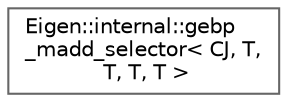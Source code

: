 digraph "类继承关系图"
{
 // LATEX_PDF_SIZE
  bgcolor="transparent";
  edge [fontname=Helvetica,fontsize=10,labelfontname=Helvetica,labelfontsize=10];
  node [fontname=Helvetica,fontsize=10,shape=box,height=0.2,width=0.4];
  rankdir="LR";
  Node0 [id="Node000000",label="Eigen::internal::gebp\l_madd_selector\< CJ, T,\l T, T, T \>",height=0.2,width=0.4,color="grey40", fillcolor="white", style="filled",URL="$struct_eigen_1_1internal_1_1gebp__madd__selector_3_01_c_j_00_01_t_00_01_t_00_01_t_00_01_t_01_4.html",tooltip=" "];
}
